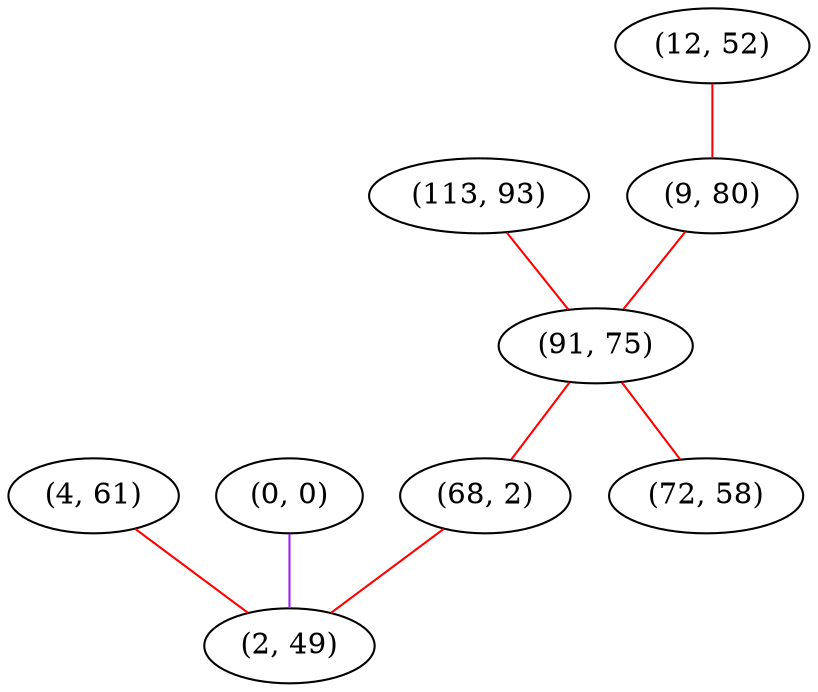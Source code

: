 graph "" {
"(4, 61)";
"(12, 52)";
"(113, 93)";
"(9, 80)";
"(0, 0)";
"(91, 75)";
"(68, 2)";
"(72, 58)";
"(2, 49)";
"(4, 61)" -- "(2, 49)"  [color=red, key=0, weight=1];
"(12, 52)" -- "(9, 80)"  [color=red, key=0, weight=1];
"(113, 93)" -- "(91, 75)"  [color=red, key=0, weight=1];
"(9, 80)" -- "(91, 75)"  [color=red, key=0, weight=1];
"(0, 0)" -- "(2, 49)"  [color=purple, key=0, weight=4];
"(91, 75)" -- "(68, 2)"  [color=red, key=0, weight=1];
"(91, 75)" -- "(72, 58)"  [color=red, key=0, weight=1];
"(68, 2)" -- "(2, 49)"  [color=red, key=0, weight=1];
}
